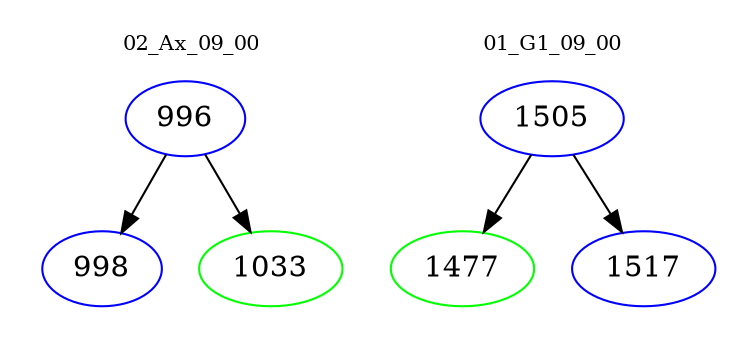 digraph{
subgraph cluster_0 {
color = white
label = "02_Ax_09_00";
fontsize=10;
T0_996 [label="996", color="blue"]
T0_996 -> T0_998 [color="black"]
T0_998 [label="998", color="blue"]
T0_996 -> T0_1033 [color="black"]
T0_1033 [label="1033", color="green"]
}
subgraph cluster_1 {
color = white
label = "01_G1_09_00";
fontsize=10;
T1_1505 [label="1505", color="blue"]
T1_1505 -> T1_1477 [color="black"]
T1_1477 [label="1477", color="green"]
T1_1505 -> T1_1517 [color="black"]
T1_1517 [label="1517", color="blue"]
}
}
